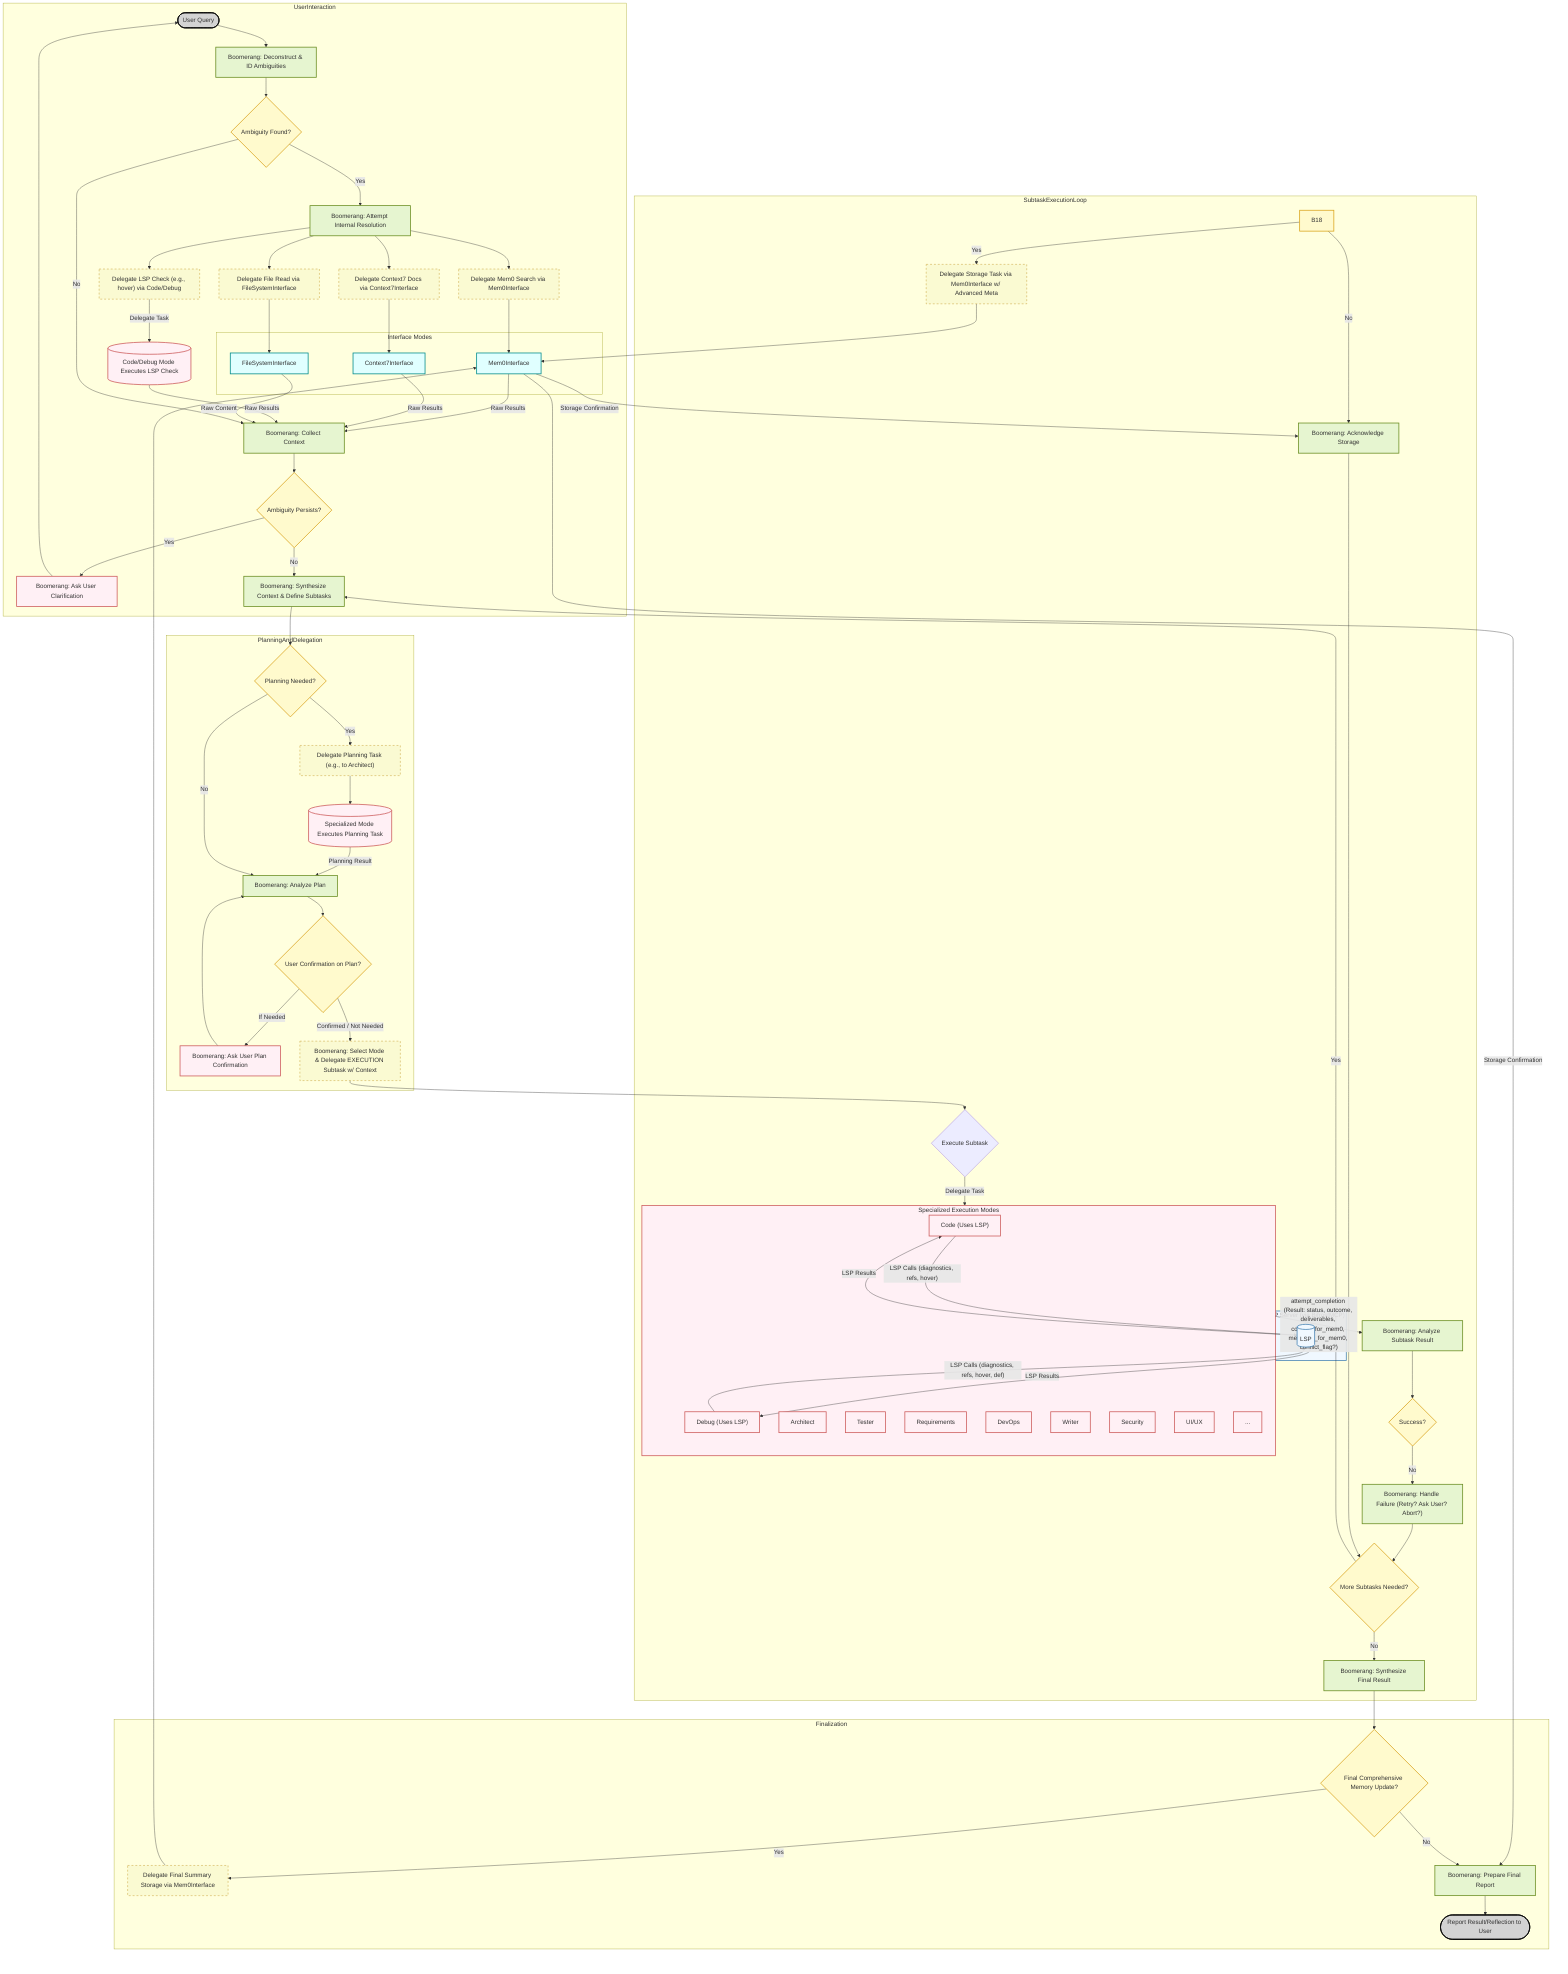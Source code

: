 flowchart TD
    subgraph UserInteraction
        Start([User Query]) --> B1[Boomerang: Deconstruct & ID Ambiguities]
        B1 --> B2{Ambiguity Found?}
        B2 -- Yes --> B3[Boomerang: Attempt Internal Resolution]
        B3 --> B4_DelMem[Delegate Mem0 Search via Mem0Interface]
        B3 --> B5_DelDoc[Delegate Context7 Docs via Context7Interface]
        B3 --> B6_DelLSP["Delegate LSP Check (e.g., hover) via Code/Debug"]
        B3 --> B7_DelFile[Delegate File Read via FileSystemInterface]
        
        subgraph Interfaces [Interface Modes]
            direction LR
            MemIF[Mem0Interface]
            CtxIF[Context7Interface]
            FSIf[FileSystemInterface]
            %% LSP is accessed directly by Code/Debug, not via interface mode here
        end

        B4_DelMem --> MemIF -- Raw Results --> B8[Boomerang: Collect Context]
        B5_DelDoc --> CtxIF -- Raw Results --> B8
        B6_DelLSP -- Delegate Task --> ExecLSPCheck[(Code/Debug Mode Executes LSP Check)] -- Raw Results --> B8
        B7_DelFile --> FSIf -- Raw Content --> B8
        
        B2 -- No --> B8

        B8 --> B9{Ambiguity Persists?}
        B9 -- Yes --> AskUser[Boomerang: Ask User Clarification] --> Start 
        B9 -- No --> B10[Boomerang: Synthesize Context & Define Subtasks]
    end

    subgraph PlanningAndDelegation
        B10 --> B11{Planning Needed?}
        B11 -- Yes --> B12_DelPlan["Delegate Planning Task (e.g., to Architect)"]
        B12_DelPlan --> ExecPlan[(Specialized Mode Executes Planning Task)] -- Planning Result --> B13[Boomerang: Analyze Plan]
        B11 -- No --> B13
        
        B13 --> B14{User Confirmation on Plan?}
        B14 -- If Needed --> AskUserPlan[Boomerang: Ask User Plan Confirmation] --> B13 
        B14 -- Confirmed / Not Needed --> B15[Boomerang: Select Mode & Delegate EXECUTION Subtask w/ Context]
    end

    subgraph SubtaskExecutionLoop
        B15 --> ExecTaskStart{Execute Subtask}
        
        subgraph ExecutionModes [Specialized Execution Modes]
            direction LR
            CodeMode["Code (Uses LSP)"]
            DebugMode["Debug (Uses LSP)"]
            ArchitectMode[Architect]
            TesterMode[Tester]
            ReqMode[Requirements]
            DevOpsMode[DevOps]
            WriterMode[Writer]
            SecurityMode[Security]
            UIUXMode[UI/UX]
            OtherModes[...]
        end

        subgraph LSPInteraction ["LSP Server (via BifrostMCP)"]
             LSP[(LSP)]
        end

        ExecTaskStart -- Delegate Task --> ExecutionModes 
        
        %% Show LSP Interaction for relevant modes
        CodeMode -- LSP Calls (diagnostics, refs, hover) --> LSP
        DebugMode -- LSP Calls (diagnostics, refs, hover, def) --> LSP
        LSP -- LSP Results --> CodeMode
        LSP -- LSP Results --> DebugMode
        
        ExecutionModes -- attempt_completion (Result: status, outcome, deliverables, content_for_mem0, metadata_for_mem0, conflict_flag?) --> B16[Boomerang: Analyze Subtask Result]

        B16 --> B17{Success?}
        B17 -- No --> HandleFailure["Boomerang: Handle Failure (Retry? Ask User? Abort?)"] --> B21 
        B18 -- Yes --> B19_DelStore[Delegate Storage Task via Mem0Interface w/ Advanced Meta]
        B19_DelStore --> MemIF -- Storage Confirmation --> B20[Boomerang: Acknowledge Storage]
        B18 -- No --> B20

        B20 --> B21{More Subtasks Needed?}
        B21 -- Yes --> B10 
        B21 -- No --> B22[Boomerang: Synthesize Final Result]
    end

    subgraph Finalization
       B22 --> B23{Final Comprehensive Memory Update?}
       B23 -- Yes --> B24_DelFinalStore[Delegate Final Summary Storage via Mem0Interface]
       B24_DelFinalStore --> MemIF -- Storage Confirmation --> B25[Boomerang: Prepare Final Report]
       B23 -- No --> B25

       B25 --> End([Report Result/Reflection to User])
    end

    %% --- Styling ---
    classDef orchestrator fill:#e6f5d0,stroke:#6b8e23,stroke-width:2px
    classDef decision fill:#fffacd,stroke:#daa520,stroke-width:2px
    classDef interface fill:#e0ffff,stroke:#008b8b,stroke-width:2px
    classDef execution fill:#fff0f5,stroke:#cd5c5c,stroke-width:2px
    classDef lsp fill:#f0f8ff,stroke:#4682b4,stroke-width:2px
    classDef delegate fill:#fafad2,stroke:#b8860b,stroke-width:1px,stroke-dasharray: 5 5
    classDef startend fill:#d3d3d3,stroke:#000000,stroke-width:2px

    class B1,B3,B8,B10,B13,B16,B20,B21,B22,B25,HandleFailure orchestrator
    class B2,B9,B11,B14,B17,B18,B21,B23 decision
    class MemIF,CtxIF,FSIf interface
    class ExecutionModes,CodeMode,DebugMode,ArchitectMode,TesterMode,ReqMode,DevOpsMode,WriterMode,SecurityMode,UIUXMode,OtherModes,ExecPlan,ExecLSPCheck execution
    class LSPInteraction,LSP lsp
    class B4_DelMem,B5_DelDoc,B6_DelLSP,B7_DelFile,B12_DelPlan,B15,B19_DelStore,B24_DelFinalStore delegate
    class Start,End startend
    class AskUser,AskUserPlan execution